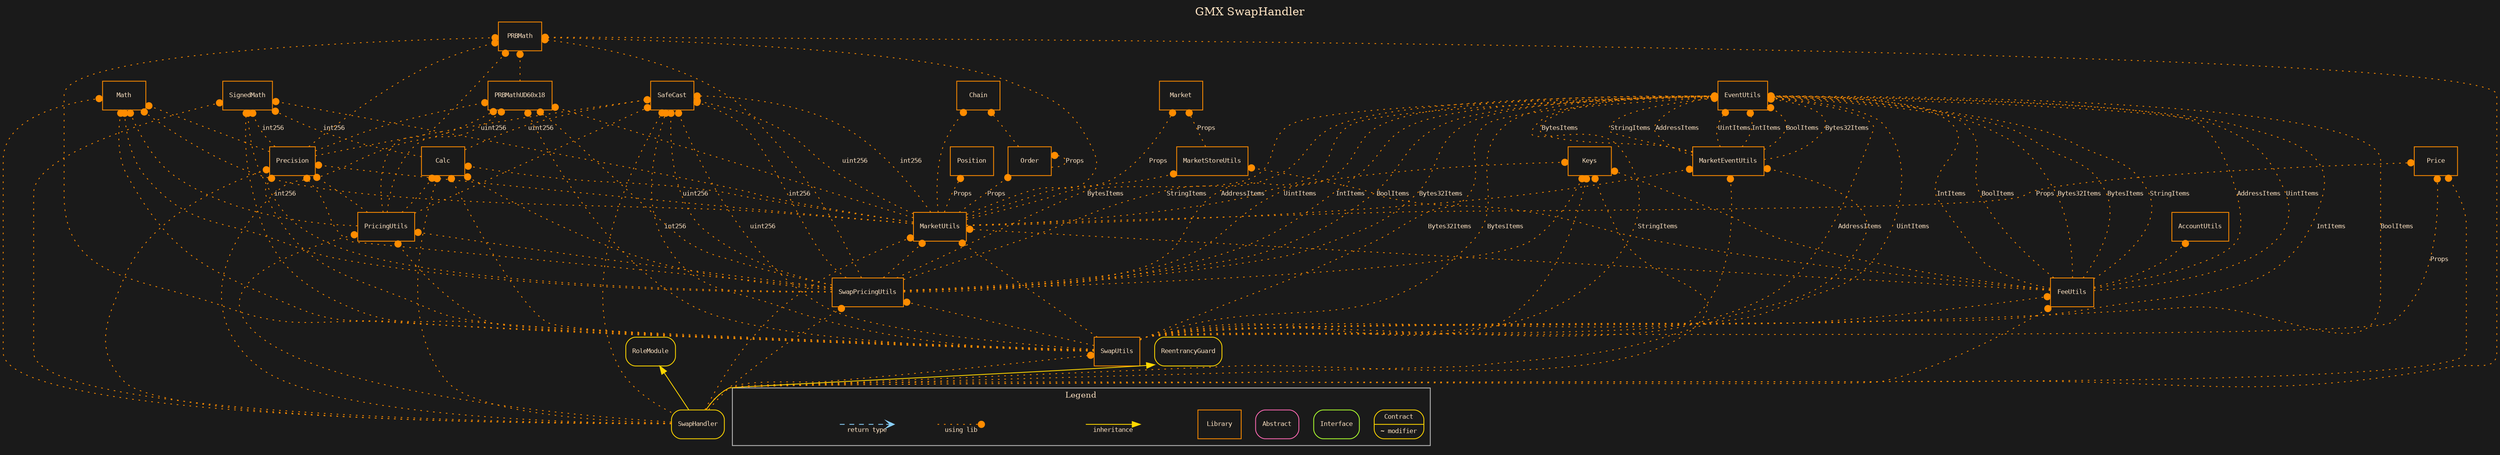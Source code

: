 digraph {
	graph [bgcolor=gray10 color=gold fontcolor=bisque label="GMX SwapHandler" labelloc=t margin=0 rankdir=BT]
	Chain [label=Chain color=darkorange fontcolor=bisque fontname="DejaVu Sans Mono" fontsize=8 shape=record tooltip="contracts/chain/Chain.sol"]
	Keys [label=Keys color=darkorange fontcolor=bisque fontname="DejaVu Sans Mono" fontsize=8 shape=record tooltip="contracts/data/Keys.sol"]
	EventUtils [label=EventUtils color=darkorange fontcolor=bisque fontname="DejaVu Sans Mono" fontsize=8 shape=record tooltip="contracts/event/EventUtils.sol"]
	FeeUtils [label=FeeUtils color=darkorange fontcolor=bisque fontname="DejaVu Sans Mono" fontsize=8 shape=record tooltip="contracts/fee/FeeUtils.sol"]
	Market [label=Market color=darkorange fontcolor=bisque fontname="DejaVu Sans Mono" fontsize=8 shape=record tooltip="contracts/market/Market.sol"]
	MarketEventUtils [label=MarketEventUtils color=darkorange fontcolor=bisque fontname="DejaVu Sans Mono" fontsize=8 shape=record tooltip="contracts/market/MarketEventUtils.sol"]
	MarketStoreUtils [label=MarketStoreUtils color=darkorange fontcolor=bisque fontname="DejaVu Sans Mono" fontsize=8 shape=record tooltip="contracts/market/MarketStoreUtils.sol"]
	MarketUtils [label=MarketUtils color=darkorange fontcolor=bisque fontname="DejaVu Sans Mono" fontsize=8 shape=record tooltip="contracts/market/MarketUtils.sol"]
	Order [label=Order color=darkorange fontcolor=bisque fontname="DejaVu Sans Mono" fontsize=8 shape=record tooltip="contracts/order/Order.sol"]
	Position [label=Position color=darkorange fontcolor=bisque fontname="DejaVu Sans Mono" fontsize=8 shape=record tooltip="contracts/position/Position.sol"]
	Price [label=Price color=darkorange fontcolor=bisque fontname="DejaVu Sans Mono" fontsize=8 shape=record tooltip="contracts/price/Price.sol"]
	PricingUtils [label=PricingUtils color=darkorange fontcolor=bisque fontname="DejaVu Sans Mono" fontsize=8 shape=record tooltip="contracts/pricing/PricingUtils.sol"]
	SwapPricingUtils [label=SwapPricingUtils color=darkorange fontcolor=bisque fontname="DejaVu Sans Mono" fontsize=8 shape=record tooltip="contracts/pricing/SwapPricingUtils.sol"]
	RoleModule [label=RoleModule color=gold fontcolor=bisque fontname="DejaVu Sans Mono" fontsize=8 shape=Mrecord tooltip="contracts/role/RoleModule.sol"]
	SwapHandler [label=SwapHandler color=gold fontcolor=bisque fontname="DejaVu Sans Mono" fontsize=8 shape=Mrecord tooltip="contracts/swap/SwapHandler.sol"]
	SwapUtils [label=SwapUtils color=darkorange fontcolor=bisque fontname="DejaVu Sans Mono" fontsize=8 shape=record tooltip="contracts/swap/SwapUtils.sol"]
	AccountUtils [label=AccountUtils color=darkorange fontcolor=bisque fontname="DejaVu Sans Mono" fontsize=8 shape=record tooltip="contracts/utils/AccountUtils.sol"]
	Calc [label=Calc color=darkorange fontcolor=bisque fontname="DejaVu Sans Mono" fontsize=8 shape=record tooltip="contracts/utils/Calc.sol"]
	Precision [label=Precision color=darkorange fontcolor=bisque fontname="DejaVu Sans Mono" fontsize=8 shape=record tooltip="contracts/utils/Precision.sol"]
	ReentrancyGuard [label=ReentrancyGuard color=gold fontcolor=bisque fontname="DejaVu Sans Mono" fontsize=8 shape=Mrecord tooltip="node_modules/@openzeppelin/contracts/security/ReentrancyGuard.sol"]
	Math [label=Math color=darkorange fontcolor=bisque fontname="DejaVu Sans Mono" fontsize=8 shape=record tooltip="node_modules/@openzeppelin/contracts/utils/math/Math.sol"]
	SafeCast [label=SafeCast color=darkorange fontcolor=bisque fontname="DejaVu Sans Mono" fontsize=8 shape=record tooltip="node_modules/@openzeppelin/contracts/utils/math/SafeCast.sol"]
	SignedMath [label=SignedMath color=darkorange fontcolor=bisque fontname="DejaVu Sans Mono" fontsize=8 shape=record tooltip="node_modules/@openzeppelin/contracts/utils/math/SignedMath.sol"]
	PRBMath [label=PRBMath color=darkorange fontcolor=bisque fontname="DejaVu Sans Mono" fontsize=8 shape=record tooltip="node_modules/prb-math/contracts/PRBMath.sol"]
	PRBMathUD60x18 [label=PRBMathUD60x18 color=darkorange fontcolor=bisque fontname="DejaVu Sans Mono" fontsize=8 shape=record tooltip="node_modules/prb-math/contracts/PRBMathUD60x18.sol"]
	SwapHandler -> RoleModule [arrowhead=normal color=gold fontcolor=bisque fontname="DejaVu Sans Mono" fontsize=8 style=solid]
	SwapHandler -> ReentrancyGuard [arrowhead=normal color=gold fontcolor=bisque fontname="DejaVu Sans Mono" fontsize=8 style=solid]
	FeeUtils -> EventUtils [label=AddressItems arrowhead=dot color=darkorange fontcolor=bisque fontname="DejaVu Sans Mono" fontsize=8 style=dotted]
	FeeUtils -> EventUtils [label=UintItems arrowhead=dot color=darkorange fontcolor=bisque fontname="DejaVu Sans Mono" fontsize=8 style=dotted]
	FeeUtils -> EventUtils [label=IntItems arrowhead=dot color=darkorange fontcolor=bisque fontname="DejaVu Sans Mono" fontsize=8 style=dotted]
	FeeUtils -> EventUtils [label=BoolItems arrowhead=dot color=darkorange fontcolor=bisque fontname="DejaVu Sans Mono" fontsize=8 style=dotted]
	FeeUtils -> EventUtils [label=Bytes32Items arrowhead=dot color=darkorange fontcolor=bisque fontname="DejaVu Sans Mono" fontsize=8 style=dotted]
	FeeUtils -> EventUtils [label=BytesItems arrowhead=dot color=darkorange fontcolor=bisque fontname="DejaVu Sans Mono" fontsize=8 style=dotted]
	FeeUtils -> EventUtils [label=StringItems arrowhead=dot color=darkorange fontcolor=bisque fontname="DejaVu Sans Mono" fontsize=8 style=dotted]
	MarketEventUtils -> EventUtils [label=AddressItems arrowhead=dot color=darkorange fontcolor=bisque fontname="DejaVu Sans Mono" fontsize=8 style=dotted]
	MarketEventUtils -> EventUtils [label=UintItems arrowhead=dot color=darkorange fontcolor=bisque fontname="DejaVu Sans Mono" fontsize=8 style=dotted]
	MarketEventUtils -> EventUtils [label=IntItems arrowhead=dot color=darkorange fontcolor=bisque fontname="DejaVu Sans Mono" fontsize=8 style=dotted]
	MarketEventUtils -> EventUtils [label=BoolItems arrowhead=dot color=darkorange fontcolor=bisque fontname="DejaVu Sans Mono" fontsize=8 style=dotted]
	MarketEventUtils -> EventUtils [label=Bytes32Items arrowhead=dot color=darkorange fontcolor=bisque fontname="DejaVu Sans Mono" fontsize=8 style=dotted]
	MarketEventUtils -> EventUtils [label=BytesItems arrowhead=dot color=darkorange fontcolor=bisque fontname="DejaVu Sans Mono" fontsize=8 style=dotted]
	MarketEventUtils -> EventUtils [label=StringItems arrowhead=dot color=darkorange fontcolor=bisque fontname="DejaVu Sans Mono" fontsize=8 style=dotted]
	MarketStoreUtils -> Market [label=Props arrowhead=dot color=darkorange fontcolor=bisque fontname="DejaVu Sans Mono" fontsize=8 style=dotted]
	MarketUtils -> SafeCast [label=int256 arrowhead=dot color=darkorange fontcolor=bisque fontname="DejaVu Sans Mono" fontsize=8 style=dotted]
	MarketUtils -> SafeCast [label=uint256 arrowhead=dot color=darkorange fontcolor=bisque fontname="DejaVu Sans Mono" fontsize=8 style=dotted]
	MarketUtils -> Market [label=Props arrowhead=dot color=darkorange fontcolor=bisque fontname="DejaVu Sans Mono" fontsize=8 style=dotted]
	MarketUtils -> Position [label=Props arrowhead=dot color=darkorange fontcolor=bisque fontname="DejaVu Sans Mono" fontsize=8 style=dotted]
	MarketUtils -> Order [label=Props arrowhead=dot color=darkorange fontcolor=bisque fontname="DejaVu Sans Mono" fontsize=8 style=dotted]
	MarketUtils -> Price [label=Props arrowhead=dot color=darkorange fontcolor=bisque fontname="DejaVu Sans Mono" fontsize=8 style=dotted]
	Order -> Order [label=Props arrowhead=dot color=darkorange fontcolor=bisque fontname="DejaVu Sans Mono" fontsize=8 style=dotted]
	SwapPricingUtils -> SignedMath [label=int256 arrowhead=dot color=darkorange fontcolor=bisque fontname="DejaVu Sans Mono" fontsize=8 style=dotted]
	SwapPricingUtils -> SafeCast [label=int256 arrowhead=dot color=darkorange fontcolor=bisque fontname="DejaVu Sans Mono" fontsize=8 style=dotted]
	SwapPricingUtils -> SafeCast [label=uint256 arrowhead=dot color=darkorange fontcolor=bisque fontname="DejaVu Sans Mono" fontsize=8 style=dotted]
	SwapPricingUtils -> EventUtils [label=AddressItems arrowhead=dot color=darkorange fontcolor=bisque fontname="DejaVu Sans Mono" fontsize=8 style=dotted]
	SwapPricingUtils -> EventUtils [label=UintItems arrowhead=dot color=darkorange fontcolor=bisque fontname="DejaVu Sans Mono" fontsize=8 style=dotted]
	SwapPricingUtils -> EventUtils [label=IntItems arrowhead=dot color=darkorange fontcolor=bisque fontname="DejaVu Sans Mono" fontsize=8 style=dotted]
	SwapPricingUtils -> EventUtils [label=BoolItems arrowhead=dot color=darkorange fontcolor=bisque fontname="DejaVu Sans Mono" fontsize=8 style=dotted]
	SwapPricingUtils -> EventUtils [label=Bytes32Items arrowhead=dot color=darkorange fontcolor=bisque fontname="DejaVu Sans Mono" fontsize=8 style=dotted]
	SwapPricingUtils -> EventUtils [label=BytesItems arrowhead=dot color=darkorange fontcolor=bisque fontname="DejaVu Sans Mono" fontsize=8 style=dotted]
	SwapPricingUtils -> EventUtils [label=StringItems arrowhead=dot color=darkorange fontcolor=bisque fontname="DejaVu Sans Mono" fontsize=8 style=dotted]
	SwapUtils -> SafeCast [label=uint256 arrowhead=dot color=darkorange fontcolor=bisque fontname="DejaVu Sans Mono" fontsize=8 style=dotted]
	SwapUtils -> SafeCast [label=int256 arrowhead=dot color=darkorange fontcolor=bisque fontname="DejaVu Sans Mono" fontsize=8 style=dotted]
	SwapUtils -> Price [label=Props arrowhead=dot color=darkorange fontcolor=bisque fontname="DejaVu Sans Mono" fontsize=8 style=dotted]
	SwapUtils -> EventUtils [label=AddressItems arrowhead=dot color=darkorange fontcolor=bisque fontname="DejaVu Sans Mono" fontsize=8 style=dotted]
	SwapUtils -> EventUtils [label=UintItems arrowhead=dot color=darkorange fontcolor=bisque fontname="DejaVu Sans Mono" fontsize=8 style=dotted]
	SwapUtils -> EventUtils [label=IntItems arrowhead=dot color=darkorange fontcolor=bisque fontname="DejaVu Sans Mono" fontsize=8 style=dotted]
	SwapUtils -> EventUtils [label=BoolItems arrowhead=dot color=darkorange fontcolor=bisque fontname="DejaVu Sans Mono" fontsize=8 style=dotted]
	SwapUtils -> EventUtils [label=Bytes32Items arrowhead=dot color=darkorange fontcolor=bisque fontname="DejaVu Sans Mono" fontsize=8 style=dotted]
	SwapUtils -> EventUtils [label=BytesItems arrowhead=dot color=darkorange fontcolor=bisque fontname="DejaVu Sans Mono" fontsize=8 style=dotted]
	SwapUtils -> EventUtils [label=StringItems arrowhead=dot color=darkorange fontcolor=bisque fontname="DejaVu Sans Mono" fontsize=8 style=dotted]
	Calc -> SignedMath [label=int256 arrowhead=dot color=darkorange fontcolor=bisque fontname="DejaVu Sans Mono" fontsize=8 style=dotted]
	Calc -> SafeCast [label=uint256 arrowhead=dot color=darkorange fontcolor=bisque fontname="DejaVu Sans Mono" fontsize=8 style=dotted]
	Precision -> SafeCast [label=uint256 arrowhead=dot color=darkorange fontcolor=bisque fontname="DejaVu Sans Mono" fontsize=8 style=dotted]
	Precision -> SignedMath [label=int256 arrowhead=dot color=darkorange fontcolor=bisque fontname="DejaVu Sans Mono" fontsize=8 style=dotted]
	FeeUtils -> Keys [label="" arrowhead=dot color=darkorange fontcolor=bisque fontname="DejaVu Sans Mono" fontsize=8 style=dotted]
	FeeUtils -> MarketStoreUtils [label="" arrowhead=dot color=darkorange fontcolor=bisque fontname="DejaVu Sans Mono" fontsize=8 style=dotted]
	FeeUtils -> MarketUtils [label="" arrowhead=dot color=darkorange fontcolor=bisque fontname="DejaVu Sans Mono" fontsize=8 style=dotted]
	FeeUtils -> AccountUtils [label="" arrowhead=dot color=darkorange fontcolor=bisque fontname="DejaVu Sans Mono" fontsize=8 style=dotted]
	MarketUtils -> Keys [label="" arrowhead=dot color=darkorange fontcolor=bisque fontname="DejaVu Sans Mono" fontsize=8 style=dotted]
	MarketUtils -> PRBMath [label="" arrowhead=dot color=darkorange fontcolor=bisque fontname="DejaVu Sans Mono" fontsize=8 style=dotted]
	MarketUtils -> MarketEventUtils [label="" arrowhead=dot color=darkorange fontcolor=bisque fontname="DejaVu Sans Mono" fontsize=8 style=dotted]
	MarketUtils -> Precision [label="" arrowhead=dot color=darkorange fontcolor=bisque fontname="DejaVu Sans Mono" fontsize=8 style=dotted]
	MarketUtils -> PRBMathUD60x18 [label="" arrowhead=dot color=darkorange fontcolor=bisque fontname="DejaVu Sans Mono" fontsize=8 style=dotted]
	MarketUtils -> SignedMath [label="" arrowhead=dot color=darkorange fontcolor=bisque fontname="DejaVu Sans Mono" fontsize=8 style=dotted]
	MarketUtils -> Calc [label="" arrowhead=dot color=darkorange fontcolor=bisque fontname="DejaVu Sans Mono" fontsize=8 style=dotted]
	MarketUtils -> Chain [label="" arrowhead=dot color=darkorange fontcolor=bisque fontname="DejaVu Sans Mono" fontsize=8 style=dotted]
	MarketUtils -> Math [label="" arrowhead=dot color=darkorange fontcolor=bisque fontname="DejaVu Sans Mono" fontsize=8 style=dotted]
	MarketUtils -> MarketStoreUtils [label="" arrowhead=dot color=darkorange fontcolor=bisque fontname="DejaVu Sans Mono" fontsize=8 style=dotted]
	Order -> Chain [label="" arrowhead=dot color=darkorange fontcolor=bisque fontname="DejaVu Sans Mono" fontsize=8 style=dotted]
	PricingUtils -> PRBMathUD60x18 [label="" arrowhead=dot color=darkorange fontcolor=bisque fontname="DejaVu Sans Mono" fontsize=8 style=dotted]
	PricingUtils -> Calc [label="" arrowhead=dot color=darkorange fontcolor=bisque fontname="DejaVu Sans Mono" fontsize=8 style=dotted]
	PricingUtils -> Precision [label="" arrowhead=dot color=darkorange fontcolor=bisque fontname="DejaVu Sans Mono" fontsize=8 style=dotted]
	PricingUtils -> PRBMath [label="" arrowhead=dot color=darkorange fontcolor=bisque fontname="DejaVu Sans Mono" fontsize=8 style=dotted]
	PricingUtils -> SafeCast [label="" arrowhead=dot color=darkorange fontcolor=bisque fontname="DejaVu Sans Mono" fontsize=8 style=dotted]
	PricingUtils -> Math [label="" arrowhead=dot color=darkorange fontcolor=bisque fontname="DejaVu Sans Mono" fontsize=8 style=dotted]
	SwapPricingUtils -> MarketUtils [label="" arrowhead=dot color=darkorange fontcolor=bisque fontname="DejaVu Sans Mono" fontsize=8 style=dotted]
	SwapPricingUtils -> Precision [label="" arrowhead=dot color=darkorange fontcolor=bisque fontname="DejaVu Sans Mono" fontsize=8 style=dotted]
	SwapPricingUtils -> PRBMath [label="" arrowhead=dot color=darkorange fontcolor=bisque fontname="DejaVu Sans Mono" fontsize=8 style=dotted]
	SwapPricingUtils -> Calc [label="" arrowhead=dot color=darkorange fontcolor=bisque fontname="DejaVu Sans Mono" fontsize=8 style=dotted]
	SwapPricingUtils -> PricingUtils [label="" arrowhead=dot color=darkorange fontcolor=bisque fontname="DejaVu Sans Mono" fontsize=8 style=dotted]
	SwapPricingUtils -> Keys [label="" arrowhead=dot color=darkorange fontcolor=bisque fontname="DejaVu Sans Mono" fontsize=8 style=dotted]
	SwapPricingUtils -> Math [label="" arrowhead=dot color=darkorange fontcolor=bisque fontname="DejaVu Sans Mono" fontsize=8 style=dotted]
	SwapPricingUtils -> PRBMathUD60x18 [label="" arrowhead=dot color=darkorange fontcolor=bisque fontname="DejaVu Sans Mono" fontsize=8 style=dotted]
	SwapHandler -> MarketUtils [label="" arrowhead=dot color=darkorange fontcolor=bisque fontname="DejaVu Sans Mono" fontsize=8 style=dotted]
	SwapHandler -> Precision [label="" arrowhead=dot color=darkorange fontcolor=bisque fontname="DejaVu Sans Mono" fontsize=8 style=dotted]
	SwapHandler -> Keys [label="" arrowhead=dot color=darkorange fontcolor=bisque fontname="DejaVu Sans Mono" fontsize=8 style=dotted]
	SwapHandler -> Calc [label="" arrowhead=dot color=darkorange fontcolor=bisque fontname="DejaVu Sans Mono" fontsize=8 style=dotted]
	SwapHandler -> PRBMath [label="" arrowhead=dot color=darkorange fontcolor=bisque fontname="DejaVu Sans Mono" fontsize=8 style=dotted]
	SwapHandler -> PricingUtils [label="" arrowhead=dot color=darkorange fontcolor=bisque fontname="DejaVu Sans Mono" fontsize=8 style=dotted]
	SwapHandler -> SwapPricingUtils [label="" arrowhead=dot color=darkorange fontcolor=bisque fontname="DejaVu Sans Mono" fontsize=8 style=dotted]
	SwapHandler -> MarketEventUtils [label="" arrowhead=dot color=darkorange fontcolor=bisque fontname="DejaVu Sans Mono" fontsize=8 style=dotted]
	SwapHandler -> SignedMath [label="" arrowhead=dot color=darkorange fontcolor=bisque fontname="DejaVu Sans Mono" fontsize=8 style=dotted]
	SwapHandler -> SwapUtils [label="" arrowhead=dot color=darkorange fontcolor=bisque fontname="DejaVu Sans Mono" fontsize=8 style=dotted]
	SwapHandler -> Price [label="" arrowhead=dot color=darkorange fontcolor=bisque fontname="DejaVu Sans Mono" fontsize=8 style=dotted]
	SwapHandler -> SafeCast [label="" arrowhead=dot color=darkorange fontcolor=bisque fontname="DejaVu Sans Mono" fontsize=8 style=dotted]
	SwapHandler -> FeeUtils [label="" arrowhead=dot color=darkorange fontcolor=bisque fontname="DejaVu Sans Mono" fontsize=8 style=dotted]
	SwapHandler -> Math [label="" arrowhead=dot color=darkorange fontcolor=bisque fontname="DejaVu Sans Mono" fontsize=8 style=dotted]
	SwapHandler -> PRBMathUD60x18 [label="" arrowhead=dot color=darkorange fontcolor=bisque fontname="DejaVu Sans Mono" fontsize=8 style=dotted]
	SwapUtils -> MarketUtils [label="" arrowhead=dot color=darkorange fontcolor=bisque fontname="DejaVu Sans Mono" fontsize=8 style=dotted]
	SwapUtils -> Precision [label="" arrowhead=dot color=darkorange fontcolor=bisque fontname="DejaVu Sans Mono" fontsize=8 style=dotted]
	SwapUtils -> Keys [label="" arrowhead=dot color=darkorange fontcolor=bisque fontname="DejaVu Sans Mono" fontsize=8 style=dotted]
	SwapUtils -> Calc [label="" arrowhead=dot color=darkorange fontcolor=bisque fontname="DejaVu Sans Mono" fontsize=8 style=dotted]
	SwapUtils -> PRBMath [label="" arrowhead=dot color=darkorange fontcolor=bisque fontname="DejaVu Sans Mono" fontsize=8 style=dotted]
	SwapUtils -> PricingUtils [label="" arrowhead=dot color=darkorange fontcolor=bisque fontname="DejaVu Sans Mono" fontsize=8 style=dotted]
	SwapUtils -> SwapPricingUtils [label="" arrowhead=dot color=darkorange fontcolor=bisque fontname="DejaVu Sans Mono" fontsize=8 style=dotted]
	SwapUtils -> MarketEventUtils [label="" arrowhead=dot color=darkorange fontcolor=bisque fontname="DejaVu Sans Mono" fontsize=8 style=dotted]
	SwapUtils -> SignedMath [label="" arrowhead=dot color=darkorange fontcolor=bisque fontname="DejaVu Sans Mono" fontsize=8 style=dotted]
	SwapUtils -> FeeUtils [label="" arrowhead=dot color=darkorange fontcolor=bisque fontname="DejaVu Sans Mono" fontsize=8 style=dotted]
	SwapUtils -> Math [label="" arrowhead=dot color=darkorange fontcolor=bisque fontname="DejaVu Sans Mono" fontsize=8 style=dotted]
	SwapUtils -> PRBMathUD60x18 [label="" arrowhead=dot color=darkorange fontcolor=bisque fontname="DejaVu Sans Mono" fontsize=8 style=dotted]
	Precision -> PRBMathUD60x18 [label="" arrowhead=dot color=darkorange fontcolor=bisque fontname="DejaVu Sans Mono" fontsize=8 style=dotted]
	Precision -> PRBMath [label="" arrowhead=dot color=darkorange fontcolor=bisque fontname="DejaVu Sans Mono" fontsize=8 style=dotted]
	Precision -> Math [label="" arrowhead=dot color=darkorange fontcolor=bisque fontname="DejaVu Sans Mono" fontsize=8 style=dotted]
	PRBMathUD60x18 -> PRBMath [label="" arrowhead=dot color=darkorange fontcolor=bisque fontname="DejaVu Sans Mono" fontsize=8 style=dotted]
	subgraph cluster_legend {
		graph [color=gray fontsize=10 label=Legend labelloc=b margin=8]
		Contract [label="{Contract | ~ modifier}" color=gold fontcolor=bisque fontname="DejaVu Sans Mono" fontsize=8 shape=Mrecord]
		Interface [color=greenyellow fontcolor=bisque fontname="DejaVu Sans Mono" fontsize=8 shape=Mrecord]
		Abstract [color=hotpink fontcolor=bisque fontname="DejaVu Sans Mono" fontsize=8 shape=Mrecord]
		Library [color=darkorange fontcolor=bisque fontname="DejaVu Sans Mono" fontsize=8 shape=record]
		A [style=invis]
		B [style=invis]
		C [style=invis]
		D [style=invis]
		E [style=invis]
		F [style=invis]
		A -> B [label=inheritance arrowhead=normal color=gold fontcolor=bisque fontname="DejaVu Sans Mono" fontsize=8 style=solid]
		C -> D [label="return type" arrowhead=vee color=lightskyblue fontcolor=bisque fontname="DejaVu Sans Mono" fontsize=8 style=dashed]
		D -> E [label="using lib" arrowhead=dot color=darkorange fontcolor=bisque fontname="DejaVu Sans Mono" fontsize=8 style=dotted]
	{ rank=source; Contract; Interface; Abstract; Library; A; C; D;}
	{ rank=same; B; D; E;}
	}
}
